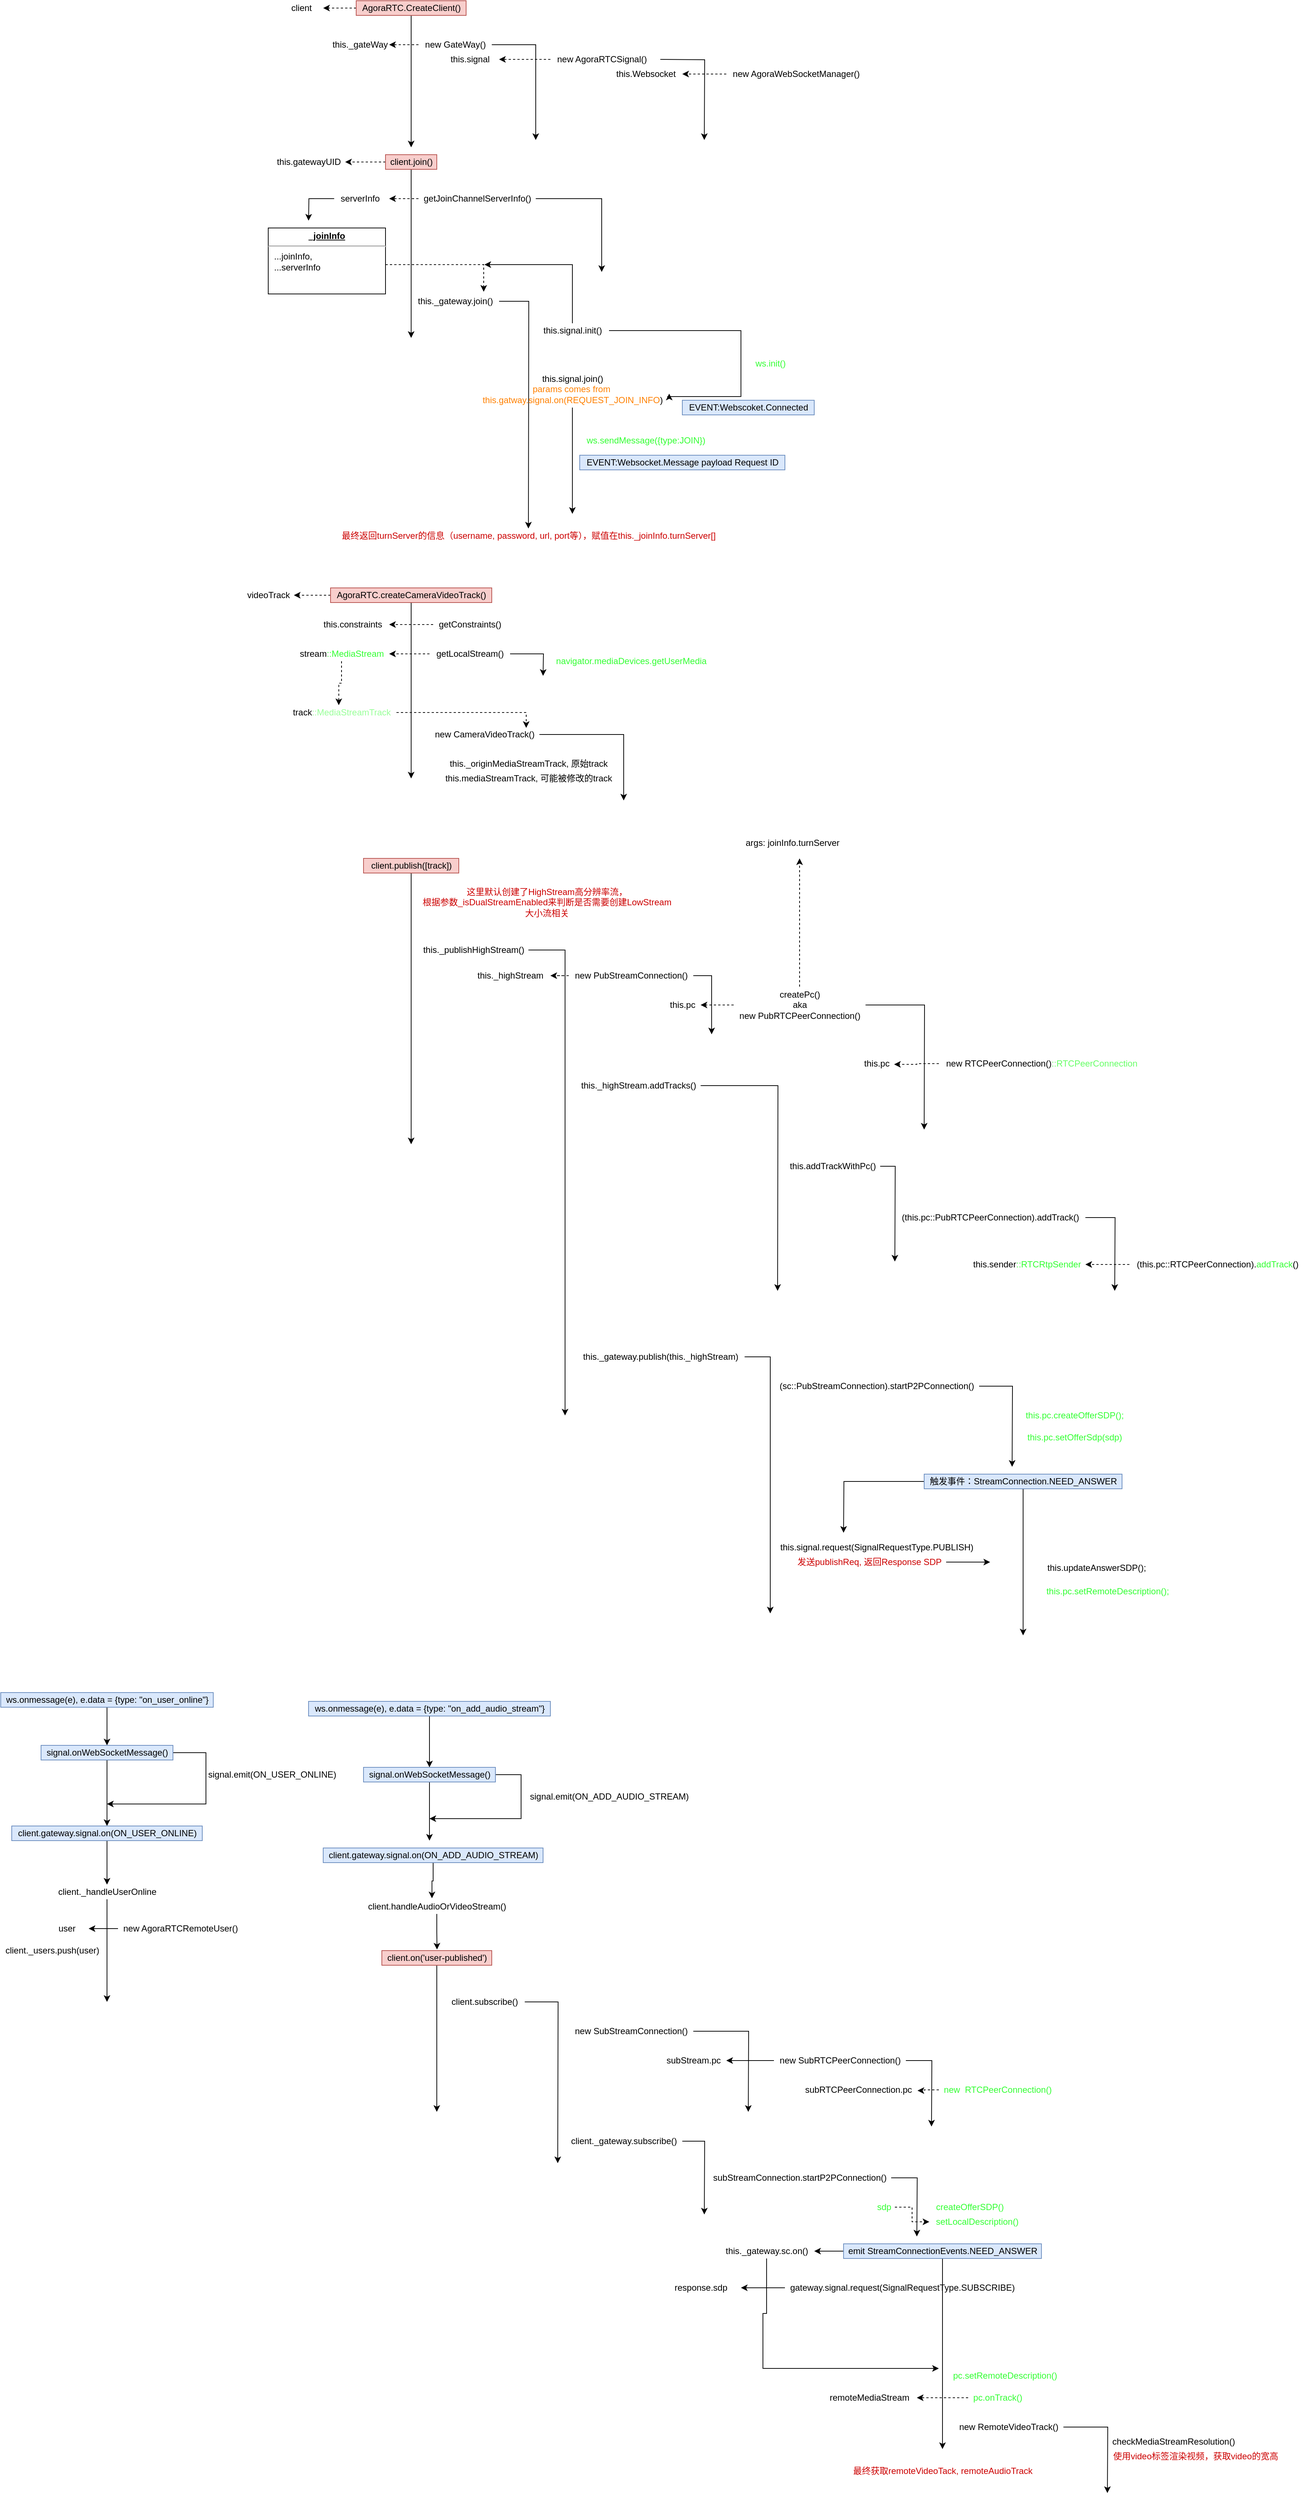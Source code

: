 <mxfile version="13.11.0" type="github">
  <diagram id="C5RBs43oDa-KdzZeNtuy" name="Page-1">
    <mxGraphModel dx="2178" dy="844" grid="1" gridSize="10" guides="1" tooltips="1" connect="1" arrows="1" fold="1" page="1" pageScale="1" pageWidth="827" pageHeight="1169" math="0" shadow="0">
      <root>
        <mxCell id="WIyWlLk6GJQsqaUBKTNV-0" />
        <mxCell id="WIyWlLk6GJQsqaUBKTNV-1" parent="WIyWlLk6GJQsqaUBKTNV-0" />
        <mxCell id="mV5sWuzgAVFhbm7Jw3Zg-1" style="edgeStyle=orthogonalEdgeStyle;rounded=0;orthogonalLoop=1;jettySize=auto;html=1;" edge="1" parent="WIyWlLk6GJQsqaUBKTNV-1" source="mV5sWuzgAVFhbm7Jw3Zg-0">
          <mxGeometry relative="1" as="geometry">
            <mxPoint x="120" y="230" as="targetPoint" />
          </mxGeometry>
        </mxCell>
        <mxCell id="mV5sWuzgAVFhbm7Jw3Zg-65" style="edgeStyle=orthogonalEdgeStyle;rounded=0;orthogonalLoop=1;jettySize=auto;html=1;dashed=1;" edge="1" parent="WIyWlLk6GJQsqaUBKTNV-1" source="mV5sWuzgAVFhbm7Jw3Zg-0">
          <mxGeometry relative="1" as="geometry">
            <mxPoint y="40" as="targetPoint" />
          </mxGeometry>
        </mxCell>
        <mxCell id="mV5sWuzgAVFhbm7Jw3Zg-0" value="AgoraRTC.CreateClient()" style="text;html=1;align=center;verticalAlign=middle;resizable=0;points=[];autosize=1;fillColor=#f8cecc;strokeColor=#b85450;" vertex="1" parent="WIyWlLk6GJQsqaUBKTNV-1">
          <mxGeometry x="45" y="30" width="150" height="20" as="geometry" />
        </mxCell>
        <mxCell id="mV5sWuzgAVFhbm7Jw3Zg-5" style="edgeStyle=orthogonalEdgeStyle;rounded=0;orthogonalLoop=1;jettySize=auto;html=1;" edge="1" parent="WIyWlLk6GJQsqaUBKTNV-1" source="mV5sWuzgAVFhbm7Jw3Zg-2">
          <mxGeometry relative="1" as="geometry">
            <mxPoint x="290" y="220" as="targetPoint" />
            <Array as="points">
              <mxPoint x="290" y="90" />
            </Array>
          </mxGeometry>
        </mxCell>
        <mxCell id="mV5sWuzgAVFhbm7Jw3Zg-15" style="edgeStyle=orthogonalEdgeStyle;rounded=1;orthogonalLoop=1;jettySize=auto;html=1;dashed=1;" edge="1" parent="WIyWlLk6GJQsqaUBKTNV-1" source="mV5sWuzgAVFhbm7Jw3Zg-2">
          <mxGeometry relative="1" as="geometry">
            <mxPoint x="90" y="90" as="targetPoint" />
          </mxGeometry>
        </mxCell>
        <mxCell id="mV5sWuzgAVFhbm7Jw3Zg-2" value="new GateWay()&lt;br&gt;" style="text;html=1;align=center;verticalAlign=middle;resizable=0;points=[];autosize=1;" vertex="1" parent="WIyWlLk6GJQsqaUBKTNV-1">
          <mxGeometry x="130" y="80" width="100" height="20" as="geometry" />
        </mxCell>
        <mxCell id="mV5sWuzgAVFhbm7Jw3Zg-7" style="edgeStyle=orthogonalEdgeStyle;rounded=0;orthogonalLoop=1;jettySize=auto;html=1;" edge="1" parent="WIyWlLk6GJQsqaUBKTNV-1">
          <mxGeometry relative="1" as="geometry">
            <mxPoint x="520" y="220" as="targetPoint" />
            <mxPoint x="460" y="110" as="sourcePoint" />
          </mxGeometry>
        </mxCell>
        <mxCell id="mV5sWuzgAVFhbm7Jw3Zg-13" style="edgeStyle=orthogonalEdgeStyle;rounded=1;orthogonalLoop=1;jettySize=auto;html=1;dashed=1;" edge="1" parent="WIyWlLk6GJQsqaUBKTNV-1" source="mV5sWuzgAVFhbm7Jw3Zg-6">
          <mxGeometry relative="1" as="geometry">
            <mxPoint x="240" y="110" as="targetPoint" />
          </mxGeometry>
        </mxCell>
        <mxCell id="mV5sWuzgAVFhbm7Jw3Zg-6" value="new AgoraRTCSignal()&lt;br&gt;" style="text;html=1;align=center;verticalAlign=middle;resizable=0;points=[];autosize=1;" vertex="1" parent="WIyWlLk6GJQsqaUBKTNV-1">
          <mxGeometry x="310" y="100" width="140" height="20" as="geometry" />
        </mxCell>
        <mxCell id="mV5sWuzgAVFhbm7Jw3Zg-12" style="edgeStyle=orthogonalEdgeStyle;rounded=1;orthogonalLoop=1;jettySize=auto;html=1;dashed=1;" edge="1" parent="WIyWlLk6GJQsqaUBKTNV-1" source="mV5sWuzgAVFhbm7Jw3Zg-8" target="mV5sWuzgAVFhbm7Jw3Zg-10">
          <mxGeometry relative="1" as="geometry" />
        </mxCell>
        <mxCell id="mV5sWuzgAVFhbm7Jw3Zg-8" value="new AgoraWebSocketManager()" style="text;html=1;align=center;verticalAlign=middle;resizable=0;points=[];autosize=1;" vertex="1" parent="WIyWlLk6GJQsqaUBKTNV-1">
          <mxGeometry x="550" y="120" width="190" height="20" as="geometry" />
        </mxCell>
        <mxCell id="mV5sWuzgAVFhbm7Jw3Zg-10" value="this.Websocket" style="text;html=1;align=center;verticalAlign=middle;resizable=0;points=[];autosize=1;" vertex="1" parent="WIyWlLk6GJQsqaUBKTNV-1">
          <mxGeometry x="390" y="120" width="100" height="20" as="geometry" />
        </mxCell>
        <mxCell id="mV5sWuzgAVFhbm7Jw3Zg-14" value="this.signal" style="text;html=1;align=center;verticalAlign=middle;resizable=0;points=[];autosize=1;" vertex="1" parent="WIyWlLk6GJQsqaUBKTNV-1">
          <mxGeometry x="165" y="100" width="70" height="20" as="geometry" />
        </mxCell>
        <mxCell id="mV5sWuzgAVFhbm7Jw3Zg-16" value="this._gateWay" style="text;html=1;align=center;verticalAlign=middle;resizable=0;points=[];autosize=1;" vertex="1" parent="WIyWlLk6GJQsqaUBKTNV-1">
          <mxGeometry x="5" y="80" width="90" height="20" as="geometry" />
        </mxCell>
        <mxCell id="mV5sWuzgAVFhbm7Jw3Zg-18" style="edgeStyle=orthogonalEdgeStyle;rounded=1;orthogonalLoop=1;jettySize=auto;html=1;" edge="1" parent="WIyWlLk6GJQsqaUBKTNV-1" source="mV5sWuzgAVFhbm7Jw3Zg-17">
          <mxGeometry relative="1" as="geometry">
            <mxPoint x="120" y="490" as="targetPoint" />
          </mxGeometry>
        </mxCell>
        <mxCell id="mV5sWuzgAVFhbm7Jw3Zg-30" style="edgeStyle=orthogonalEdgeStyle;rounded=0;orthogonalLoop=1;jettySize=auto;html=1;dashed=1;" edge="1" parent="WIyWlLk6GJQsqaUBKTNV-1" source="mV5sWuzgAVFhbm7Jw3Zg-17">
          <mxGeometry relative="1" as="geometry">
            <mxPoint x="30" y="250" as="targetPoint" />
          </mxGeometry>
        </mxCell>
        <mxCell id="mV5sWuzgAVFhbm7Jw3Zg-17" value="client.join()" style="text;html=1;align=center;verticalAlign=middle;resizable=0;points=[];autosize=1;fillColor=#f8cecc;strokeColor=#b85450;" vertex="1" parent="WIyWlLk6GJQsqaUBKTNV-1">
          <mxGeometry x="85" y="240" width="70" height="20" as="geometry" />
        </mxCell>
        <mxCell id="mV5sWuzgAVFhbm7Jw3Zg-20" style="edgeStyle=orthogonalEdgeStyle;rounded=1;orthogonalLoop=1;jettySize=auto;html=1;dashed=1;" edge="1" parent="WIyWlLk6GJQsqaUBKTNV-1" source="mV5sWuzgAVFhbm7Jw3Zg-19">
          <mxGeometry relative="1" as="geometry">
            <mxPoint x="90" y="300" as="targetPoint" />
          </mxGeometry>
        </mxCell>
        <mxCell id="mV5sWuzgAVFhbm7Jw3Zg-22" style="edgeStyle=orthogonalEdgeStyle;rounded=0;orthogonalLoop=1;jettySize=auto;html=1;" edge="1" parent="WIyWlLk6GJQsqaUBKTNV-1" source="mV5sWuzgAVFhbm7Jw3Zg-19">
          <mxGeometry relative="1" as="geometry">
            <mxPoint x="380" y="400" as="targetPoint" />
            <Array as="points">
              <mxPoint x="380" y="300" />
            </Array>
          </mxGeometry>
        </mxCell>
        <mxCell id="mV5sWuzgAVFhbm7Jw3Zg-19" value="getJoinChannelServerInfo()&lt;br&gt;" style="text;html=1;align=center;verticalAlign=middle;resizable=0;points=[];autosize=1;" vertex="1" parent="WIyWlLk6GJQsqaUBKTNV-1">
          <mxGeometry x="130" y="290" width="160" height="20" as="geometry" />
        </mxCell>
        <mxCell id="mV5sWuzgAVFhbm7Jw3Zg-26" style="edgeStyle=orthogonalEdgeStyle;rounded=0;orthogonalLoop=1;jettySize=auto;html=1;" edge="1" parent="WIyWlLk6GJQsqaUBKTNV-1" source="mV5sWuzgAVFhbm7Jw3Zg-21">
          <mxGeometry relative="1" as="geometry">
            <mxPoint x="-20" y="330" as="targetPoint" />
          </mxGeometry>
        </mxCell>
        <mxCell id="mV5sWuzgAVFhbm7Jw3Zg-21" value="serverInfo" style="text;html=1;align=center;verticalAlign=middle;resizable=0;points=[];autosize=1;" vertex="1" parent="WIyWlLk6GJQsqaUBKTNV-1">
          <mxGeometry x="15" y="290" width="70" height="20" as="geometry" />
        </mxCell>
        <mxCell id="mV5sWuzgAVFhbm7Jw3Zg-28" style="edgeStyle=orthogonalEdgeStyle;rounded=0;orthogonalLoop=1;jettySize=auto;html=1;" edge="1" parent="WIyWlLk6GJQsqaUBKTNV-1" source="mV5sWuzgAVFhbm7Jw3Zg-23">
          <mxGeometry relative="1" as="geometry">
            <mxPoint x="280" y="750" as="targetPoint" />
          </mxGeometry>
        </mxCell>
        <mxCell id="mV5sWuzgAVFhbm7Jw3Zg-23" value="this._gateway.join()" style="text;html=1;align=center;verticalAlign=middle;resizable=0;points=[];autosize=1;" vertex="1" parent="WIyWlLk6GJQsqaUBKTNV-1">
          <mxGeometry x="120" y="430" width="120" height="20" as="geometry" />
        </mxCell>
        <mxCell id="mV5sWuzgAVFhbm7Jw3Zg-24" value="joinInfo" style="text;html=1;align=center;verticalAlign=middle;resizable=0;points=[];autosize=1;" vertex="1" parent="WIyWlLk6GJQsqaUBKTNV-1">
          <mxGeometry x="25" y="350" width="50" height="20" as="geometry" />
        </mxCell>
        <mxCell id="mV5sWuzgAVFhbm7Jw3Zg-27" style="edgeStyle=orthogonalEdgeStyle;rounded=0;orthogonalLoop=1;jettySize=auto;html=1;entryX=0.825;entryY=-0.15;entryDx=0;entryDy=0;entryPerimeter=0;dashed=1;" edge="1" parent="WIyWlLk6GJQsqaUBKTNV-1" source="mV5sWuzgAVFhbm7Jw3Zg-25" target="mV5sWuzgAVFhbm7Jw3Zg-23">
          <mxGeometry relative="1" as="geometry">
            <Array as="points">
              <mxPoint x="219" y="390" />
            </Array>
          </mxGeometry>
        </mxCell>
        <mxCell id="mV5sWuzgAVFhbm7Jw3Zg-25" value="&lt;p style=&quot;margin: 0px ; margin-top: 4px ; text-align: center ; text-decoration: underline&quot;&gt;&lt;b&gt;_joinInfo&lt;/b&gt;&lt;/p&gt;&lt;hr&gt;&lt;p style=&quot;margin: 0px ; margin-left: 8px&quot;&gt;...joinInfo,&lt;/p&gt;&lt;p style=&quot;margin: 0px ; margin-left: 8px&quot;&gt;...serverInfo&lt;/p&gt;&lt;p style=&quot;margin: 0px ; margin-left: 8px&quot;&gt;&lt;br&gt;&lt;/p&gt;" style="verticalAlign=top;align=left;overflow=fill;fontSize=12;fontFamily=Helvetica;html=1;" vertex="1" parent="WIyWlLk6GJQsqaUBKTNV-1">
          <mxGeometry x="-75" y="340" width="160" height="90" as="geometry" />
        </mxCell>
        <mxCell id="mV5sWuzgAVFhbm7Jw3Zg-31" value="this.gatewayUID" style="text;html=1;align=center;verticalAlign=middle;resizable=0;points=[];autosize=1;" vertex="1" parent="WIyWlLk6GJQsqaUBKTNV-1">
          <mxGeometry x="-70" y="240" width="100" height="20" as="geometry" />
        </mxCell>
        <mxCell id="mV5sWuzgAVFhbm7Jw3Zg-33" style="edgeStyle=orthogonalEdgeStyle;rounded=0;orthogonalLoop=1;jettySize=auto;html=1;" edge="1" parent="WIyWlLk6GJQsqaUBKTNV-1" source="mV5sWuzgAVFhbm7Jw3Zg-32">
          <mxGeometry relative="1" as="geometry">
            <mxPoint x="220" y="390" as="targetPoint" />
            <Array as="points">
              <mxPoint x="340" y="390" />
            </Array>
          </mxGeometry>
        </mxCell>
        <mxCell id="mV5sWuzgAVFhbm7Jw3Zg-34" style="edgeStyle=orthogonalEdgeStyle;rounded=0;orthogonalLoop=1;jettySize=auto;html=1;entryX=1.008;entryY=0.62;entryDx=0;entryDy=0;entryPerimeter=0;" edge="1" parent="WIyWlLk6GJQsqaUBKTNV-1" source="mV5sWuzgAVFhbm7Jw3Zg-32" target="mV5sWuzgAVFhbm7Jw3Zg-36">
          <mxGeometry relative="1" as="geometry">
            <mxPoint x="400" y="570" as="targetPoint" />
            <Array as="points">
              <mxPoint x="570" y="480" />
              <mxPoint x="570" y="570" />
              <mxPoint x="470" y="570" />
              <mxPoint x="470" y="571" />
            </Array>
          </mxGeometry>
        </mxCell>
        <mxCell id="mV5sWuzgAVFhbm7Jw3Zg-32" value="this.signal.init()" style="text;html=1;align=center;verticalAlign=middle;resizable=0;points=[];autosize=1;" vertex="1" parent="WIyWlLk6GJQsqaUBKTNV-1">
          <mxGeometry x="290" y="470" width="100" height="20" as="geometry" />
        </mxCell>
        <mxCell id="mV5sWuzgAVFhbm7Jw3Zg-35" value="ws.init()" style="text;html=1;align=center;verticalAlign=middle;resizable=0;points=[];autosize=1;fontColor=#33FF33;" vertex="1" parent="WIyWlLk6GJQsqaUBKTNV-1">
          <mxGeometry x="580" y="515" width="60" height="20" as="geometry" />
        </mxCell>
        <mxCell id="mV5sWuzgAVFhbm7Jw3Zg-39" style="edgeStyle=orthogonalEdgeStyle;rounded=0;orthogonalLoop=1;jettySize=auto;html=1;" edge="1" parent="WIyWlLk6GJQsqaUBKTNV-1" source="mV5sWuzgAVFhbm7Jw3Zg-36">
          <mxGeometry relative="1" as="geometry">
            <mxPoint x="340" y="730" as="targetPoint" />
            <Array as="points">
              <mxPoint x="340" y="700" />
            </Array>
          </mxGeometry>
        </mxCell>
        <mxCell id="mV5sWuzgAVFhbm7Jw3Zg-36" value="this.signal.join()&lt;br&gt;&lt;font color=&quot;#ff8000&quot;&gt;params comes from&amp;nbsp;&lt;br&gt;this.gatway.signal.on(REQUEST_JOIN_INFO&lt;/font&gt;)" style="text;html=1;align=center;verticalAlign=middle;resizable=0;points=[];autosize=1;" vertex="1" parent="WIyWlLk6GJQsqaUBKTNV-1">
          <mxGeometry x="210" y="535" width="260" height="50" as="geometry" />
        </mxCell>
        <mxCell id="mV5sWuzgAVFhbm7Jw3Zg-37" value="EVENT:Webscoket.Connected" style="text;html=1;align=center;verticalAlign=middle;resizable=0;points=[];autosize=1;fillColor=#dae8fc;strokeColor=#6c8ebf;" vertex="1" parent="WIyWlLk6GJQsqaUBKTNV-1">
          <mxGeometry x="490" y="575" width="180" height="20" as="geometry" />
        </mxCell>
        <mxCell id="mV5sWuzgAVFhbm7Jw3Zg-40" value="ws.sendMessage({type:JOIN})" style="text;html=1;align=center;verticalAlign=middle;resizable=0;points=[];autosize=1;fontColor=#33FF33;" vertex="1" parent="WIyWlLk6GJQsqaUBKTNV-1">
          <mxGeometry x="350" y="620" width="180" height="20" as="geometry" />
        </mxCell>
        <mxCell id="mV5sWuzgAVFhbm7Jw3Zg-41" value="EVENT:Websocket.Message payload Request ID" style="text;html=1;align=center;verticalAlign=middle;resizable=0;points=[];autosize=1;fillColor=#dae8fc;strokeColor=#6c8ebf;" vertex="1" parent="WIyWlLk6GJQsqaUBKTNV-1">
          <mxGeometry x="350" y="650" width="280" height="20" as="geometry" />
        </mxCell>
        <mxCell id="mV5sWuzgAVFhbm7Jw3Zg-45" style="edgeStyle=orthogonalEdgeStyle;rounded=0;orthogonalLoop=1;jettySize=auto;html=1;" edge="1" parent="WIyWlLk6GJQsqaUBKTNV-1" source="mV5sWuzgAVFhbm7Jw3Zg-44">
          <mxGeometry relative="1" as="geometry">
            <mxPoint x="120" y="1091" as="targetPoint" />
          </mxGeometry>
        </mxCell>
        <mxCell id="mV5sWuzgAVFhbm7Jw3Zg-62" style="edgeStyle=orthogonalEdgeStyle;rounded=0;orthogonalLoop=1;jettySize=auto;html=1;dashed=1;" edge="1" parent="WIyWlLk6GJQsqaUBKTNV-1" source="mV5sWuzgAVFhbm7Jw3Zg-44">
          <mxGeometry relative="1" as="geometry">
            <mxPoint x="-40" y="841" as="targetPoint" />
          </mxGeometry>
        </mxCell>
        <mxCell id="mV5sWuzgAVFhbm7Jw3Zg-44" value="AgoraRTC.createCameraVideoTrack()" style="text;html=1;align=center;verticalAlign=middle;resizable=0;points=[];autosize=1;fillColor=#f8cecc;strokeColor=#b85450;" vertex="1" parent="WIyWlLk6GJQsqaUBKTNV-1">
          <mxGeometry x="10" y="831" width="220" height="20" as="geometry" />
        </mxCell>
        <mxCell id="mV5sWuzgAVFhbm7Jw3Zg-47" style="edgeStyle=orthogonalEdgeStyle;rounded=0;orthogonalLoop=1;jettySize=auto;html=1;dashed=1;" edge="1" parent="WIyWlLk6GJQsqaUBKTNV-1" source="mV5sWuzgAVFhbm7Jw3Zg-46">
          <mxGeometry relative="1" as="geometry">
            <mxPoint x="90" y="881" as="targetPoint" />
          </mxGeometry>
        </mxCell>
        <mxCell id="mV5sWuzgAVFhbm7Jw3Zg-46" value="getConstraints()" style="text;html=1;align=center;verticalAlign=middle;resizable=0;points=[];autosize=1;" vertex="1" parent="WIyWlLk6GJQsqaUBKTNV-1">
          <mxGeometry x="150" y="871" width="100" height="20" as="geometry" />
        </mxCell>
        <mxCell id="mV5sWuzgAVFhbm7Jw3Zg-48" value="this.constraints" style="text;html=1;align=center;verticalAlign=middle;resizable=0;points=[];autosize=1;" vertex="1" parent="WIyWlLk6GJQsqaUBKTNV-1">
          <mxGeometry x="-10" y="871" width="100" height="20" as="geometry" />
        </mxCell>
        <mxCell id="mV5sWuzgAVFhbm7Jw3Zg-50" style="edgeStyle=orthogonalEdgeStyle;rounded=0;orthogonalLoop=1;jettySize=auto;html=1;dashed=1;" edge="1" parent="WIyWlLk6GJQsqaUBKTNV-1" source="mV5sWuzgAVFhbm7Jw3Zg-49">
          <mxGeometry relative="1" as="geometry">
            <mxPoint x="90" y="921" as="targetPoint" />
          </mxGeometry>
        </mxCell>
        <mxCell id="mV5sWuzgAVFhbm7Jw3Zg-55" style="edgeStyle=orthogonalEdgeStyle;rounded=0;orthogonalLoop=1;jettySize=auto;html=1;" edge="1" parent="WIyWlLk6GJQsqaUBKTNV-1" source="mV5sWuzgAVFhbm7Jw3Zg-49">
          <mxGeometry relative="1" as="geometry">
            <mxPoint x="300" y="951" as="targetPoint" />
          </mxGeometry>
        </mxCell>
        <mxCell id="mV5sWuzgAVFhbm7Jw3Zg-49" value="getLocalStream()" style="text;html=1;align=center;verticalAlign=middle;resizable=0;points=[];autosize=1;" vertex="1" parent="WIyWlLk6GJQsqaUBKTNV-1">
          <mxGeometry x="145" y="911" width="110" height="20" as="geometry" />
        </mxCell>
        <mxCell id="mV5sWuzgAVFhbm7Jw3Zg-52" style="edgeStyle=orthogonalEdgeStyle;rounded=0;orthogonalLoop=1;jettySize=auto;html=1;dashed=1;entryX=0.475;entryY=0;entryDx=0;entryDy=0;entryPerimeter=0;" edge="1" parent="WIyWlLk6GJQsqaUBKTNV-1" source="mV5sWuzgAVFhbm7Jw3Zg-51" target="mV5sWuzgAVFhbm7Jw3Zg-53">
          <mxGeometry relative="1" as="geometry">
            <mxPoint x="40" y="951" as="targetPoint" />
          </mxGeometry>
        </mxCell>
        <mxCell id="mV5sWuzgAVFhbm7Jw3Zg-51" value="stream&lt;font color=&quot;#33ff33&quot;&gt;::MediaStream&lt;/font&gt;" style="text;html=1;align=center;verticalAlign=middle;resizable=0;points=[];autosize=1;" vertex="1" parent="WIyWlLk6GJQsqaUBKTNV-1">
          <mxGeometry x="-40" y="911" width="130" height="20" as="geometry" />
        </mxCell>
        <mxCell id="mV5sWuzgAVFhbm7Jw3Zg-58" style="edgeStyle=orthogonalEdgeStyle;rounded=0;orthogonalLoop=1;jettySize=auto;html=1;entryX=0.88;entryY=0.05;entryDx=0;entryDy=0;entryPerimeter=0;dashed=1;" edge="1" parent="WIyWlLk6GJQsqaUBKTNV-1" source="mV5sWuzgAVFhbm7Jw3Zg-53" target="mV5sWuzgAVFhbm7Jw3Zg-57">
          <mxGeometry relative="1" as="geometry" />
        </mxCell>
        <mxCell id="mV5sWuzgAVFhbm7Jw3Zg-53" value="track&lt;font color=&quot;#99ff99&quot;&gt;::MediaStreamTrack&lt;/font&gt;" style="text;html=1;align=center;verticalAlign=middle;resizable=0;points=[];autosize=1;" vertex="1" parent="WIyWlLk6GJQsqaUBKTNV-1">
          <mxGeometry x="-50" y="991" width="150" height="20" as="geometry" />
        </mxCell>
        <mxCell id="mV5sWuzgAVFhbm7Jw3Zg-56" value="navigator.mediaDevices.getUserMedia" style="text;html=1;align=center;verticalAlign=middle;resizable=0;points=[];autosize=1;fontColor=#33FF33;" vertex="1" parent="WIyWlLk6GJQsqaUBKTNV-1">
          <mxGeometry x="310" y="921" width="220" height="20" as="geometry" />
        </mxCell>
        <mxCell id="mV5sWuzgAVFhbm7Jw3Zg-59" style="edgeStyle=orthogonalEdgeStyle;rounded=0;orthogonalLoop=1;jettySize=auto;html=1;" edge="1" parent="WIyWlLk6GJQsqaUBKTNV-1" source="mV5sWuzgAVFhbm7Jw3Zg-57">
          <mxGeometry relative="1" as="geometry">
            <mxPoint x="410" y="1121" as="targetPoint" />
            <Array as="points">
              <mxPoint x="410" y="1031" />
              <mxPoint x="410" y="1121" />
            </Array>
          </mxGeometry>
        </mxCell>
        <mxCell id="mV5sWuzgAVFhbm7Jw3Zg-57" value="new CameraVideoTrack()" style="text;html=1;align=center;verticalAlign=middle;resizable=0;points=[];autosize=1;" vertex="1" parent="WIyWlLk6GJQsqaUBKTNV-1">
          <mxGeometry x="145" y="1021" width="150" height="20" as="geometry" />
        </mxCell>
        <mxCell id="mV5sWuzgAVFhbm7Jw3Zg-60" value="this._originMediaStreamTrack, 原始track" style="text;html=1;align=center;verticalAlign=middle;resizable=0;points=[];autosize=1;" vertex="1" parent="WIyWlLk6GJQsqaUBKTNV-1">
          <mxGeometry x="165" y="1061" width="230" height="20" as="geometry" />
        </mxCell>
        <mxCell id="mV5sWuzgAVFhbm7Jw3Zg-61" value="this.mediaStreamTrack, 可能被修改的track" style="text;html=1;align=center;verticalAlign=middle;resizable=0;points=[];autosize=1;" vertex="1" parent="WIyWlLk6GJQsqaUBKTNV-1">
          <mxGeometry x="160" y="1081" width="240" height="20" as="geometry" />
        </mxCell>
        <mxCell id="mV5sWuzgAVFhbm7Jw3Zg-63" value="videoTrack" style="text;html=1;align=center;verticalAlign=middle;resizable=0;points=[];autosize=1;" vertex="1" parent="WIyWlLk6GJQsqaUBKTNV-1">
          <mxGeometry x="-110" y="831" width="70" height="20" as="geometry" />
        </mxCell>
        <mxCell id="mV5sWuzgAVFhbm7Jw3Zg-68" style="edgeStyle=orthogonalEdgeStyle;rounded=0;orthogonalLoop=1;jettySize=auto;html=1;" edge="1" parent="WIyWlLk6GJQsqaUBKTNV-1" source="mV5sWuzgAVFhbm7Jw3Zg-64">
          <mxGeometry relative="1" as="geometry">
            <mxPoint x="120" y="1590" as="targetPoint" />
          </mxGeometry>
        </mxCell>
        <mxCell id="mV5sWuzgAVFhbm7Jw3Zg-64" value="client.publish([track])" style="text;html=1;align=center;verticalAlign=middle;resizable=0;points=[];autosize=1;fillColor=#f8cecc;strokeColor=#b85450;" vertex="1" parent="WIyWlLk6GJQsqaUBKTNV-1">
          <mxGeometry x="55" y="1200" width="130" height="20" as="geometry" />
        </mxCell>
        <mxCell id="mV5sWuzgAVFhbm7Jw3Zg-66" value="client" style="text;html=1;align=center;verticalAlign=middle;resizable=0;points=[];autosize=1;" vertex="1" parent="WIyWlLk6GJQsqaUBKTNV-1">
          <mxGeometry x="-50" y="30" width="40" height="20" as="geometry" />
        </mxCell>
        <mxCell id="mV5sWuzgAVFhbm7Jw3Zg-69" value="这里默认创建了HighStream高分辨率流，&lt;br&gt;根据参数_isDualStreamEnabled来判断是否需要创建LowStream&lt;br&gt;大小流相关" style="text;html=1;align=center;verticalAlign=middle;resizable=0;points=[];autosize=1;fontColor=#CC0000;" vertex="1" parent="WIyWlLk6GJQsqaUBKTNV-1">
          <mxGeometry x="130" y="1235" width="350" height="50" as="geometry" />
        </mxCell>
        <mxCell id="mV5sWuzgAVFhbm7Jw3Zg-72" style="edgeStyle=orthogonalEdgeStyle;rounded=0;orthogonalLoop=1;jettySize=auto;html=1;fontColor=#CC0000;" edge="1" parent="WIyWlLk6GJQsqaUBKTNV-1" source="mV5sWuzgAVFhbm7Jw3Zg-70">
          <mxGeometry relative="1" as="geometry">
            <mxPoint x="330" y="1960" as="targetPoint" />
            <Array as="points">
              <mxPoint x="330" y="1325" />
            </Array>
          </mxGeometry>
        </mxCell>
        <mxCell id="mV5sWuzgAVFhbm7Jw3Zg-70" value="&lt;font color=&quot;#000000&quot;&gt;this._publishHighStream()&lt;br&gt;&lt;/font&gt;" style="text;html=1;align=center;verticalAlign=middle;resizable=0;points=[];autosize=1;fontColor=#CC0000;" vertex="1" parent="WIyWlLk6GJQsqaUBKTNV-1">
          <mxGeometry x="130" y="1315" width="150" height="20" as="geometry" />
        </mxCell>
        <mxCell id="mV5sWuzgAVFhbm7Jw3Zg-73" value="&lt;font&gt;this._highStream&lt;/font&gt;" style="text;html=1;align=center;verticalAlign=middle;resizable=0;points=[];autosize=1;" vertex="1" parent="WIyWlLk6GJQsqaUBKTNV-1">
          <mxGeometry x="200" y="1350" width="110" height="20" as="geometry" />
        </mxCell>
        <mxCell id="mV5sWuzgAVFhbm7Jw3Zg-75" style="edgeStyle=orthogonalEdgeStyle;rounded=0;orthogonalLoop=1;jettySize=auto;html=1;fontColor=#000000;" edge="1" parent="WIyWlLk6GJQsqaUBKTNV-1" source="mV5sWuzgAVFhbm7Jw3Zg-74">
          <mxGeometry relative="1" as="geometry">
            <mxPoint x="530" y="1440" as="targetPoint" />
            <Array as="points">
              <mxPoint x="530" y="1360" />
              <mxPoint x="530" y="1440" />
            </Array>
          </mxGeometry>
        </mxCell>
        <mxCell id="mV5sWuzgAVFhbm7Jw3Zg-79" style="edgeStyle=orthogonalEdgeStyle;rounded=0;orthogonalLoop=1;jettySize=auto;html=1;dashed=1;fontColor=#000000;" edge="1" parent="WIyWlLk6GJQsqaUBKTNV-1" source="mV5sWuzgAVFhbm7Jw3Zg-74" target="mV5sWuzgAVFhbm7Jw3Zg-73">
          <mxGeometry relative="1" as="geometry" />
        </mxCell>
        <mxCell id="mV5sWuzgAVFhbm7Jw3Zg-74" value="new PubStreamConnection()" style="text;html=1;align=center;verticalAlign=middle;resizable=0;points=[];autosize=1;" vertex="1" parent="WIyWlLk6GJQsqaUBKTNV-1">
          <mxGeometry x="335" y="1350" width="170" height="20" as="geometry" />
        </mxCell>
        <mxCell id="mV5sWuzgAVFhbm7Jw3Zg-78" style="edgeStyle=orthogonalEdgeStyle;rounded=0;orthogonalLoop=1;jettySize=auto;html=1;entryX=1;entryY=0.5;entryDx=0;entryDy=0;entryPerimeter=0;fontColor=#000000;dashed=1;" edge="1" parent="WIyWlLk6GJQsqaUBKTNV-1" source="mV5sWuzgAVFhbm7Jw3Zg-76" target="mV5sWuzgAVFhbm7Jw3Zg-77">
          <mxGeometry relative="1" as="geometry" />
        </mxCell>
        <mxCell id="mV5sWuzgAVFhbm7Jw3Zg-80" style="edgeStyle=orthogonalEdgeStyle;rounded=0;orthogonalLoop=1;jettySize=auto;html=1;dashed=1;fontColor=#000000;" edge="1" parent="WIyWlLk6GJQsqaUBKTNV-1" source="mV5sWuzgAVFhbm7Jw3Zg-76">
          <mxGeometry relative="1" as="geometry">
            <mxPoint x="650" y="1200" as="targetPoint" />
          </mxGeometry>
        </mxCell>
        <mxCell id="mV5sWuzgAVFhbm7Jw3Zg-82" style="edgeStyle=orthogonalEdgeStyle;rounded=0;orthogonalLoop=1;jettySize=auto;html=1;fontColor=#000000;" edge="1" parent="WIyWlLk6GJQsqaUBKTNV-1" source="mV5sWuzgAVFhbm7Jw3Zg-76">
          <mxGeometry relative="1" as="geometry">
            <mxPoint x="820" y="1570" as="targetPoint" />
          </mxGeometry>
        </mxCell>
        <mxCell id="mV5sWuzgAVFhbm7Jw3Zg-76" value="createPc()&lt;br&gt;aka&lt;br&gt;new PubRTCPeerConnection()" style="text;html=1;align=center;verticalAlign=middle;resizable=0;points=[];autosize=1;fontColor=#000000;" vertex="1" parent="WIyWlLk6GJQsqaUBKTNV-1">
          <mxGeometry x="560" y="1375" width="180" height="50" as="geometry" />
        </mxCell>
        <mxCell id="mV5sWuzgAVFhbm7Jw3Zg-77" value="this.pc" style="text;html=1;align=center;verticalAlign=middle;resizable=0;points=[];autosize=1;fontColor=#000000;" vertex="1" parent="WIyWlLk6GJQsqaUBKTNV-1">
          <mxGeometry x="465" y="1390" width="50" height="20" as="geometry" />
        </mxCell>
        <mxCell id="mV5sWuzgAVFhbm7Jw3Zg-81" value="args: joinInfo.turnServer" style="text;html=1;align=center;verticalAlign=middle;resizable=0;points=[];autosize=1;fontColor=#000000;" vertex="1" parent="WIyWlLk6GJQsqaUBKTNV-1">
          <mxGeometry x="570" y="1169" width="140" height="20" as="geometry" />
        </mxCell>
        <mxCell id="mV5sWuzgAVFhbm7Jw3Zg-84" style="edgeStyle=orthogonalEdgeStyle;rounded=0;orthogonalLoop=1;jettySize=auto;html=1;dashed=1;fontColor=#000000;entryX=0.98;entryY=0.55;entryDx=0;entryDy=0;entryPerimeter=0;" edge="1" parent="WIyWlLk6GJQsqaUBKTNV-1" source="mV5sWuzgAVFhbm7Jw3Zg-83" target="mV5sWuzgAVFhbm7Jw3Zg-85">
          <mxGeometry relative="1" as="geometry">
            <mxPoint x="780" y="1430" as="targetPoint" />
          </mxGeometry>
        </mxCell>
        <mxCell id="mV5sWuzgAVFhbm7Jw3Zg-83" value="new RTCPeerConnection()&lt;font color=&quot;#66ff66&quot;&gt;::RTCPeerConnection&lt;/font&gt;" style="text;html=1;align=center;verticalAlign=middle;resizable=0;points=[];autosize=1;fontColor=#000000;" vertex="1" parent="WIyWlLk6GJQsqaUBKTNV-1">
          <mxGeometry x="840" y="1470" width="280" height="20" as="geometry" />
        </mxCell>
        <mxCell id="mV5sWuzgAVFhbm7Jw3Zg-85" value="this.pc" style="text;html=1;align=center;verticalAlign=middle;resizable=0;points=[];autosize=1;fontColor=#000000;" vertex="1" parent="WIyWlLk6GJQsqaUBKTNV-1">
          <mxGeometry x="730" y="1470" width="50" height="20" as="geometry" />
        </mxCell>
        <mxCell id="mV5sWuzgAVFhbm7Jw3Zg-86" value="最终返回turnServer的信息（username, password, url, port等），赋值在this._joinInfo.turnServer[]" style="text;html=1;align=center;verticalAlign=middle;resizable=0;points=[];autosize=1;fontColor=#CC0000;" vertex="1" parent="WIyWlLk6GJQsqaUBKTNV-1">
          <mxGeometry x="15" y="750" width="530" height="20" as="geometry" />
        </mxCell>
        <mxCell id="mV5sWuzgAVFhbm7Jw3Zg-90" style="edgeStyle=orthogonalEdgeStyle;rounded=0;orthogonalLoop=1;jettySize=auto;html=1;fontColor=#000000;" edge="1" parent="WIyWlLk6GJQsqaUBKTNV-1" source="mV5sWuzgAVFhbm7Jw3Zg-88">
          <mxGeometry relative="1" as="geometry">
            <mxPoint x="620" y="1790" as="targetPoint" />
          </mxGeometry>
        </mxCell>
        <mxCell id="mV5sWuzgAVFhbm7Jw3Zg-88" value="this._highStream.addTracks()" style="text;html=1;align=center;verticalAlign=middle;resizable=0;points=[];autosize=1;fontColor=#000000;" vertex="1" parent="WIyWlLk6GJQsqaUBKTNV-1">
          <mxGeometry x="345" y="1500" width="170" height="20" as="geometry" />
        </mxCell>
        <mxCell id="mV5sWuzgAVFhbm7Jw3Zg-98" style="edgeStyle=orthogonalEdgeStyle;rounded=0;orthogonalLoop=1;jettySize=auto;html=1;fontColor=#000000;" edge="1" parent="WIyWlLk6GJQsqaUBKTNV-1" source="mV5sWuzgAVFhbm7Jw3Zg-89">
          <mxGeometry relative="1" as="geometry">
            <mxPoint x="610" y="2230" as="targetPoint" />
            <Array as="points">
              <mxPoint x="610" y="1880" />
            </Array>
          </mxGeometry>
        </mxCell>
        <mxCell id="mV5sWuzgAVFhbm7Jw3Zg-89" value="this._gateway.publish(this._highStream)" style="text;html=1;align=center;verticalAlign=middle;resizable=0;points=[];autosize=1;fontColor=#000000;" vertex="1" parent="WIyWlLk6GJQsqaUBKTNV-1">
          <mxGeometry x="345" y="1870" width="230" height="20" as="geometry" />
        </mxCell>
        <mxCell id="mV5sWuzgAVFhbm7Jw3Zg-93" style="edgeStyle=orthogonalEdgeStyle;rounded=0;orthogonalLoop=1;jettySize=auto;html=1;fontColor=#000000;" edge="1" parent="WIyWlLk6GJQsqaUBKTNV-1" source="mV5sWuzgAVFhbm7Jw3Zg-91">
          <mxGeometry relative="1" as="geometry">
            <mxPoint x="780" y="1750" as="targetPoint" />
          </mxGeometry>
        </mxCell>
        <mxCell id="mV5sWuzgAVFhbm7Jw3Zg-91" value="this.addTrackWithPc()" style="text;html=1;align=center;verticalAlign=middle;resizable=0;points=[];autosize=1;fontColor=#000000;" vertex="1" parent="WIyWlLk6GJQsqaUBKTNV-1">
          <mxGeometry x="630" y="1610" width="130" height="20" as="geometry" />
        </mxCell>
        <mxCell id="mV5sWuzgAVFhbm7Jw3Zg-94" style="edgeStyle=orthogonalEdgeStyle;rounded=0;orthogonalLoop=1;jettySize=auto;html=1;fontColor=#000000;" edge="1" parent="WIyWlLk6GJQsqaUBKTNV-1" source="mV5sWuzgAVFhbm7Jw3Zg-92">
          <mxGeometry relative="1" as="geometry">
            <mxPoint x="1080" y="1790" as="targetPoint" />
          </mxGeometry>
        </mxCell>
        <mxCell id="mV5sWuzgAVFhbm7Jw3Zg-92" value="(this.pc::PubRTCPeerConnection).addTrack()" style="text;html=1;align=center;verticalAlign=middle;resizable=0;points=[];autosize=1;fontColor=#000000;" vertex="1" parent="WIyWlLk6GJQsqaUBKTNV-1">
          <mxGeometry x="780" y="1680" width="260" height="20" as="geometry" />
        </mxCell>
        <mxCell id="mV5sWuzgAVFhbm7Jw3Zg-97" style="edgeStyle=orthogonalEdgeStyle;rounded=0;orthogonalLoop=1;jettySize=auto;html=1;fontColor=#000000;dashed=1;" edge="1" parent="WIyWlLk6GJQsqaUBKTNV-1" source="mV5sWuzgAVFhbm7Jw3Zg-95" target="mV5sWuzgAVFhbm7Jw3Zg-96">
          <mxGeometry relative="1" as="geometry" />
        </mxCell>
        <mxCell id="mV5sWuzgAVFhbm7Jw3Zg-95" value="(this.pc::RTCPeerConnection).&lt;font color=&quot;#33ff33&quot;&gt;addTrack&lt;/font&gt;()" style="text;html=1;align=center;verticalAlign=middle;resizable=0;points=[];autosize=1;fontColor=#000000;" vertex="1" parent="WIyWlLk6GJQsqaUBKTNV-1">
          <mxGeometry x="1100" y="1744" width="240" height="20" as="geometry" />
        </mxCell>
        <mxCell id="mV5sWuzgAVFhbm7Jw3Zg-96" value="this.sender&lt;font color=&quot;#33ff33&quot;&gt;::RTCRtpSender&lt;/font&gt;" style="text;html=1;align=center;verticalAlign=middle;resizable=0;points=[];autosize=1;" vertex="1" parent="WIyWlLk6GJQsqaUBKTNV-1">
          <mxGeometry x="880" y="1744" width="160" height="20" as="geometry" />
        </mxCell>
        <mxCell id="mV5sWuzgAVFhbm7Jw3Zg-100" style="edgeStyle=orthogonalEdgeStyle;rounded=0;orthogonalLoop=1;jettySize=auto;html=1;fontColor=#000000;" edge="1" parent="WIyWlLk6GJQsqaUBKTNV-1" source="mV5sWuzgAVFhbm7Jw3Zg-99">
          <mxGeometry relative="1" as="geometry">
            <mxPoint x="940" y="2030" as="targetPoint" />
          </mxGeometry>
        </mxCell>
        <mxCell id="mV5sWuzgAVFhbm7Jw3Zg-99" value="(sc::PubStreamConnection).startP2PConnection()" style="text;html=1;align=center;verticalAlign=middle;resizable=0;points=[];autosize=1;fontColor=#000000;" vertex="1" parent="WIyWlLk6GJQsqaUBKTNV-1">
          <mxGeometry x="615" y="1910" width="280" height="20" as="geometry" />
        </mxCell>
        <mxCell id="mV5sWuzgAVFhbm7Jw3Zg-101" value="this.pc.createOfferSDP();" style="text;html=1;align=center;verticalAlign=middle;resizable=0;points=[];autosize=1;fontColor=#33FF33;" vertex="1" parent="WIyWlLk6GJQsqaUBKTNV-1">
          <mxGeometry x="950" y="1950" width="150" height="20" as="geometry" />
        </mxCell>
        <mxCell id="mV5sWuzgAVFhbm7Jw3Zg-102" value="this.pc.setOfferSdp(sdp)" style="text;html=1;align=center;verticalAlign=middle;resizable=0;points=[];autosize=1;fontColor=#33FF33;" vertex="1" parent="WIyWlLk6GJQsqaUBKTNV-1">
          <mxGeometry x="955" y="1980" width="140" height="20" as="geometry" />
        </mxCell>
        <mxCell id="mV5sWuzgAVFhbm7Jw3Zg-104" style="edgeStyle=orthogonalEdgeStyle;rounded=0;orthogonalLoop=1;jettySize=auto;html=1;fontColor=#33FF33;" edge="1" parent="WIyWlLk6GJQsqaUBKTNV-1" source="mV5sWuzgAVFhbm7Jw3Zg-103">
          <mxGeometry relative="1" as="geometry">
            <mxPoint x="710" y="2120" as="targetPoint" />
          </mxGeometry>
        </mxCell>
        <mxCell id="mV5sWuzgAVFhbm7Jw3Zg-107" style="edgeStyle=orthogonalEdgeStyle;rounded=0;orthogonalLoop=1;jettySize=auto;html=1;fontColor=#CC0000;" edge="1" parent="WIyWlLk6GJQsqaUBKTNV-1" source="mV5sWuzgAVFhbm7Jw3Zg-103">
          <mxGeometry relative="1" as="geometry">
            <mxPoint x="955" y="2260" as="targetPoint" />
          </mxGeometry>
        </mxCell>
        <mxCell id="mV5sWuzgAVFhbm7Jw3Zg-103" value="&lt;font color=&quot;#000000&quot;&gt;触发事件：StreamConnection.NEED_ANSWER&lt;/font&gt;" style="text;html=1;align=center;verticalAlign=middle;resizable=0;points=[];autosize=1;fillColor=#dae8fc;strokeColor=#6c8ebf;" vertex="1" parent="WIyWlLk6GJQsqaUBKTNV-1">
          <mxGeometry x="820" y="2040" width="270" height="20" as="geometry" />
        </mxCell>
        <mxCell id="mV5sWuzgAVFhbm7Jw3Zg-105" value="&lt;font color=&quot;#000000&quot;&gt;this.signal.request(SignalRequestType.PUBLISH)&lt;/font&gt;" style="text;html=1;align=center;verticalAlign=middle;resizable=0;points=[];autosize=1;fontColor=#33FF33;" vertex="1" parent="WIyWlLk6GJQsqaUBKTNV-1">
          <mxGeometry x="615" y="2130" width="280" height="20" as="geometry" />
        </mxCell>
        <mxCell id="mV5sWuzgAVFhbm7Jw3Zg-108" style="edgeStyle=orthogonalEdgeStyle;rounded=0;orthogonalLoop=1;jettySize=auto;html=1;fontColor=#CC0000;" edge="1" parent="WIyWlLk6GJQsqaUBKTNV-1" source="mV5sWuzgAVFhbm7Jw3Zg-106">
          <mxGeometry relative="1" as="geometry">
            <mxPoint x="910" y="2160" as="targetPoint" />
          </mxGeometry>
        </mxCell>
        <mxCell id="mV5sWuzgAVFhbm7Jw3Zg-106" value="&lt;font&gt;发送publishReq, 返回Response SDP&lt;/font&gt;" style="text;html=1;align=center;verticalAlign=middle;resizable=0;points=[];autosize=1;fontColor=#CC0000;" vertex="1" parent="WIyWlLk6GJQsqaUBKTNV-1">
          <mxGeometry x="640" y="2150" width="210" height="20" as="geometry" />
        </mxCell>
        <mxCell id="mV5sWuzgAVFhbm7Jw3Zg-109" value="&lt;font color=&quot;#000000&quot;&gt;this.updateAnswerSDP();&lt;br&gt;&lt;br&gt;&lt;/font&gt;" style="text;html=1;align=center;verticalAlign=middle;resizable=0;points=[];autosize=1;fontColor=#CC0000;" vertex="1" parent="WIyWlLk6GJQsqaUBKTNV-1">
          <mxGeometry x="980" y="2160" width="150" height="30" as="geometry" />
        </mxCell>
        <mxCell id="mV5sWuzgAVFhbm7Jw3Zg-110" value="this.pc.setRemoteDescription();" style="text;html=1;align=center;verticalAlign=middle;resizable=0;points=[];autosize=1;fontColor=#33FF33;" vertex="1" parent="WIyWlLk6GJQsqaUBKTNV-1">
          <mxGeometry x="980" y="2190" width="180" height="20" as="geometry" />
        </mxCell>
        <mxCell id="mV5sWuzgAVFhbm7Jw3Zg-136" style="edgeStyle=orthogonalEdgeStyle;rounded=0;orthogonalLoop=1;jettySize=auto;html=1;fontColor=#000000;" edge="1" parent="WIyWlLk6GJQsqaUBKTNV-1" source="mV5sWuzgAVFhbm7Jw3Zg-111">
          <mxGeometry relative="1" as="geometry">
            <mxPoint x="155" y="2910" as="targetPoint" />
          </mxGeometry>
        </mxCell>
        <mxCell id="mV5sWuzgAVFhbm7Jw3Zg-111" value="client.on(&#39;user-published&#39;)" style="text;html=1;align=center;verticalAlign=middle;resizable=0;points=[];autosize=1;fillColor=#f8cecc;strokeColor=#b85450;" vertex="1" parent="WIyWlLk6GJQsqaUBKTNV-1">
          <mxGeometry x="80" y="2690" width="150" height="20" as="geometry" />
        </mxCell>
        <mxCell id="mV5sWuzgAVFhbm7Jw3Zg-113" style="edgeStyle=orthogonalEdgeStyle;rounded=0;orthogonalLoop=1;jettySize=auto;html=1;fontColor=#000000;" edge="1" parent="WIyWlLk6GJQsqaUBKTNV-1" source="mV5sWuzgAVFhbm7Jw3Zg-112">
          <mxGeometry relative="1" as="geometry">
            <mxPoint x="145" y="2440" as="targetPoint" />
          </mxGeometry>
        </mxCell>
        <mxCell id="mV5sWuzgAVFhbm7Jw3Zg-112" value="ws.onmessage(e), e.data = {type: &quot;on_add_audio_stream&quot;}" style="text;html=1;align=center;verticalAlign=middle;resizable=0;points=[];autosize=1;fillColor=#dae8fc;strokeColor=#6c8ebf;" vertex="1" parent="WIyWlLk6GJQsqaUBKTNV-1">
          <mxGeometry x="-20" y="2350" width="330" height="20" as="geometry" />
        </mxCell>
        <mxCell id="mV5sWuzgAVFhbm7Jw3Zg-115" style="edgeStyle=orthogonalEdgeStyle;rounded=0;orthogonalLoop=1;jettySize=auto;html=1;fontColor=#000000;" edge="1" parent="WIyWlLk6GJQsqaUBKTNV-1" source="mV5sWuzgAVFhbm7Jw3Zg-114">
          <mxGeometry relative="1" as="geometry">
            <mxPoint x="145" y="2540" as="targetPoint" />
          </mxGeometry>
        </mxCell>
        <mxCell id="mV5sWuzgAVFhbm7Jw3Zg-116" style="edgeStyle=orthogonalEdgeStyle;rounded=0;orthogonalLoop=1;jettySize=auto;html=1;fontColor=#000000;" edge="1" parent="WIyWlLk6GJQsqaUBKTNV-1" source="mV5sWuzgAVFhbm7Jw3Zg-114">
          <mxGeometry relative="1" as="geometry">
            <mxPoint x="145" y="2510" as="targetPoint" />
            <Array as="points">
              <mxPoint x="270" y="2450" />
            </Array>
          </mxGeometry>
        </mxCell>
        <mxCell id="mV5sWuzgAVFhbm7Jw3Zg-114" value="signal.onWebSocketMessage()" style="text;html=1;align=center;verticalAlign=middle;resizable=0;points=[];autosize=1;fillColor=#dae8fc;strokeColor=#6c8ebf;" vertex="1" parent="WIyWlLk6GJQsqaUBKTNV-1">
          <mxGeometry x="55" y="2440" width="180" height="20" as="geometry" />
        </mxCell>
        <mxCell id="mV5sWuzgAVFhbm7Jw3Zg-117" value="signal.emit(ON_ADD_AUDIO_STREAM)" style="text;html=1;align=center;verticalAlign=middle;resizable=0;points=[];autosize=1;fontColor=#000000;" vertex="1" parent="WIyWlLk6GJQsqaUBKTNV-1">
          <mxGeometry x="275" y="2470" width="230" height="20" as="geometry" />
        </mxCell>
        <mxCell id="mV5sWuzgAVFhbm7Jw3Zg-119" style="edgeStyle=orthogonalEdgeStyle;rounded=0;orthogonalLoop=1;jettySize=auto;html=1;fontColor=#000000;entryX=0.467;entryY=-0.067;entryDx=0;entryDy=0;entryPerimeter=0;" edge="1" parent="WIyWlLk6GJQsqaUBKTNV-1" source="mV5sWuzgAVFhbm7Jw3Zg-118" target="mV5sWuzgAVFhbm7Jw3Zg-120">
          <mxGeometry relative="1" as="geometry">
            <mxPoint x="150" y="2610" as="targetPoint" />
            <Array as="points">
              <mxPoint x="150" y="2595" />
              <mxPoint x="148" y="2595" />
            </Array>
          </mxGeometry>
        </mxCell>
        <mxCell id="mV5sWuzgAVFhbm7Jw3Zg-118" value="client.gateway.signal.on(ON_ADD_AUDIO_STREAM)" style="text;html=1;align=center;verticalAlign=middle;resizable=0;points=[];autosize=1;fillColor=#dae8fc;strokeColor=#6c8ebf;" vertex="1" parent="WIyWlLk6GJQsqaUBKTNV-1">
          <mxGeometry y="2550" width="300" height="20" as="geometry" />
        </mxCell>
        <mxCell id="mV5sWuzgAVFhbm7Jw3Zg-135" style="edgeStyle=orthogonalEdgeStyle;rounded=0;orthogonalLoop=1;jettySize=auto;html=1;entryX=0.502;entryY=-0.074;entryDx=0;entryDy=0;entryPerimeter=0;fontColor=#000000;" edge="1" parent="WIyWlLk6GJQsqaUBKTNV-1" source="mV5sWuzgAVFhbm7Jw3Zg-120" target="mV5sWuzgAVFhbm7Jw3Zg-111">
          <mxGeometry relative="1" as="geometry" />
        </mxCell>
        <mxCell id="mV5sWuzgAVFhbm7Jw3Zg-120" value="client.handleAudioOrVideoStream()" style="text;html=1;align=center;verticalAlign=middle;resizable=0;points=[];autosize=1;fontColor=#000000;" vertex="1" parent="WIyWlLk6GJQsqaUBKTNV-1">
          <mxGeometry x="55" y="2620" width="200" height="20" as="geometry" />
        </mxCell>
        <mxCell id="mV5sWuzgAVFhbm7Jw3Zg-122" style="edgeStyle=orthogonalEdgeStyle;rounded=0;orthogonalLoop=1;jettySize=auto;html=1;fontColor=#000000;" edge="1" parent="WIyWlLk6GJQsqaUBKTNV-1" source="mV5sWuzgAVFhbm7Jw3Zg-121">
          <mxGeometry relative="1" as="geometry">
            <mxPoint x="-295" y="2410" as="targetPoint" />
          </mxGeometry>
        </mxCell>
        <mxCell id="mV5sWuzgAVFhbm7Jw3Zg-121" value="ws.onmessage(e), e.data = {type: &quot;on_user_online&quot;}" style="text;html=1;align=center;verticalAlign=middle;resizable=0;points=[];autosize=1;fillColor=#dae8fc;strokeColor=#6c8ebf;" vertex="1" parent="WIyWlLk6GJQsqaUBKTNV-1">
          <mxGeometry x="-440" y="2338" width="290" height="20" as="geometry" />
        </mxCell>
        <mxCell id="mV5sWuzgAVFhbm7Jw3Zg-124" style="edgeStyle=orthogonalEdgeStyle;rounded=0;orthogonalLoop=1;jettySize=auto;html=1;fontColor=#000000;" edge="1" parent="WIyWlLk6GJQsqaUBKTNV-1" source="mV5sWuzgAVFhbm7Jw3Zg-123">
          <mxGeometry relative="1" as="geometry">
            <mxPoint x="-295" y="2490" as="targetPoint" />
            <Array as="points">
              <mxPoint x="-160" y="2420" />
              <mxPoint x="-160" y="2490" />
            </Array>
          </mxGeometry>
        </mxCell>
        <mxCell id="mV5sWuzgAVFhbm7Jw3Zg-127" style="edgeStyle=orthogonalEdgeStyle;rounded=0;orthogonalLoop=1;jettySize=auto;html=1;entryX=0.5;entryY=0;entryDx=0;entryDy=0;entryPerimeter=0;fontColor=#000000;" edge="1" parent="WIyWlLk6GJQsqaUBKTNV-1" source="mV5sWuzgAVFhbm7Jw3Zg-123" target="mV5sWuzgAVFhbm7Jw3Zg-126">
          <mxGeometry relative="1" as="geometry" />
        </mxCell>
        <mxCell id="mV5sWuzgAVFhbm7Jw3Zg-123" value="signal.onWebSocketMessage()" style="text;html=1;align=center;verticalAlign=middle;resizable=0;points=[];autosize=1;fillColor=#dae8fc;strokeColor=#6c8ebf;" vertex="1" parent="WIyWlLk6GJQsqaUBKTNV-1">
          <mxGeometry x="-385" y="2410" width="180" height="20" as="geometry" />
        </mxCell>
        <mxCell id="mV5sWuzgAVFhbm7Jw3Zg-125" value="signal.emit(ON_USER_ONLINE)" style="text;html=1;align=center;verticalAlign=middle;resizable=0;points=[];autosize=1;fontColor=#000000;" vertex="1" parent="WIyWlLk6GJQsqaUBKTNV-1">
          <mxGeometry x="-165" y="2440" width="190" height="20" as="geometry" />
        </mxCell>
        <mxCell id="mV5sWuzgAVFhbm7Jw3Zg-128" style="edgeStyle=orthogonalEdgeStyle;rounded=0;orthogonalLoop=1;jettySize=auto;html=1;fontColor=#000000;" edge="1" parent="WIyWlLk6GJQsqaUBKTNV-1" source="mV5sWuzgAVFhbm7Jw3Zg-126">
          <mxGeometry relative="1" as="geometry">
            <mxPoint x="-295" y="2600" as="targetPoint" />
          </mxGeometry>
        </mxCell>
        <mxCell id="mV5sWuzgAVFhbm7Jw3Zg-126" value="client.gateway.signal.on(ON_USER_ONLINE)" style="text;html=1;align=center;verticalAlign=middle;resizable=0;points=[];autosize=1;fillColor=#dae8fc;strokeColor=#6c8ebf;" vertex="1" parent="WIyWlLk6GJQsqaUBKTNV-1">
          <mxGeometry x="-425" y="2520" width="260" height="20" as="geometry" />
        </mxCell>
        <mxCell id="mV5sWuzgAVFhbm7Jw3Zg-130" style="edgeStyle=orthogonalEdgeStyle;rounded=0;orthogonalLoop=1;jettySize=auto;html=1;fontColor=#000000;" edge="1" parent="WIyWlLk6GJQsqaUBKTNV-1" source="mV5sWuzgAVFhbm7Jw3Zg-129">
          <mxGeometry relative="1" as="geometry">
            <mxPoint x="-295" y="2760" as="targetPoint" />
          </mxGeometry>
        </mxCell>
        <mxCell id="mV5sWuzgAVFhbm7Jw3Zg-129" value="client._handleUserOnline" style="text;html=1;align=center;verticalAlign=middle;resizable=0;points=[];autosize=1;fontColor=#000000;" vertex="1" parent="WIyWlLk6GJQsqaUBKTNV-1">
          <mxGeometry x="-370" y="2600" width="150" height="20" as="geometry" />
        </mxCell>
        <mxCell id="mV5sWuzgAVFhbm7Jw3Zg-132" style="edgeStyle=orthogonalEdgeStyle;rounded=0;orthogonalLoop=1;jettySize=auto;html=1;fontColor=#000000;" edge="1" parent="WIyWlLk6GJQsqaUBKTNV-1" source="mV5sWuzgAVFhbm7Jw3Zg-131">
          <mxGeometry relative="1" as="geometry">
            <mxPoint x="-320" y="2660" as="targetPoint" />
          </mxGeometry>
        </mxCell>
        <mxCell id="mV5sWuzgAVFhbm7Jw3Zg-131" value="new AgoraRTCRemoteUser()" style="text;html=1;align=center;verticalAlign=middle;resizable=0;points=[];autosize=1;fontColor=#000000;" vertex="1" parent="WIyWlLk6GJQsqaUBKTNV-1">
          <mxGeometry x="-280" y="2650" width="170" height="20" as="geometry" />
        </mxCell>
        <mxCell id="mV5sWuzgAVFhbm7Jw3Zg-133" value="user" style="text;html=1;align=center;verticalAlign=middle;resizable=0;points=[];autosize=1;fontColor=#000000;" vertex="1" parent="WIyWlLk6GJQsqaUBKTNV-1">
          <mxGeometry x="-370" y="2650" width="40" height="20" as="geometry" />
        </mxCell>
        <mxCell id="mV5sWuzgAVFhbm7Jw3Zg-134" value="client._users.push(user)" style="text;html=1;align=center;verticalAlign=middle;resizable=0;points=[];autosize=1;fontColor=#000000;" vertex="1" parent="WIyWlLk6GJQsqaUBKTNV-1">
          <mxGeometry x="-440" y="2680" width="140" height="20" as="geometry" />
        </mxCell>
        <mxCell id="mV5sWuzgAVFhbm7Jw3Zg-138" style="edgeStyle=orthogonalEdgeStyle;rounded=0;orthogonalLoop=1;jettySize=auto;html=1;fontColor=#000000;" edge="1" parent="WIyWlLk6GJQsqaUBKTNV-1" source="mV5sWuzgAVFhbm7Jw3Zg-137">
          <mxGeometry relative="1" as="geometry">
            <mxPoint x="320" y="2980" as="targetPoint" />
          </mxGeometry>
        </mxCell>
        <mxCell id="mV5sWuzgAVFhbm7Jw3Zg-137" value="client.subscribe()" style="text;html=1;align=center;verticalAlign=middle;resizable=0;points=[];autosize=1;fontColor=#000000;" vertex="1" parent="WIyWlLk6GJQsqaUBKTNV-1">
          <mxGeometry x="165" y="2750" width="110" height="20" as="geometry" />
        </mxCell>
        <mxCell id="mV5sWuzgAVFhbm7Jw3Zg-140" style="edgeStyle=orthogonalEdgeStyle;rounded=0;orthogonalLoop=1;jettySize=auto;html=1;fontColor=#000000;" edge="1" parent="WIyWlLk6GJQsqaUBKTNV-1" source="mV5sWuzgAVFhbm7Jw3Zg-139">
          <mxGeometry relative="1" as="geometry">
            <mxPoint x="580" y="2910" as="targetPoint" />
          </mxGeometry>
        </mxCell>
        <mxCell id="mV5sWuzgAVFhbm7Jw3Zg-139" value="new SubStreamConnection()" style="text;html=1;align=center;verticalAlign=middle;resizable=0;points=[];autosize=1;fontColor=#000000;" vertex="1" parent="WIyWlLk6GJQsqaUBKTNV-1">
          <mxGeometry x="335" y="2790" width="170" height="20" as="geometry" />
        </mxCell>
        <mxCell id="mV5sWuzgAVFhbm7Jw3Zg-143" style="edgeStyle=orthogonalEdgeStyle;rounded=0;orthogonalLoop=1;jettySize=auto;html=1;fontColor=#000000;" edge="1" parent="WIyWlLk6GJQsqaUBKTNV-1" source="mV5sWuzgAVFhbm7Jw3Zg-141" target="mV5sWuzgAVFhbm7Jw3Zg-142">
          <mxGeometry relative="1" as="geometry" />
        </mxCell>
        <mxCell id="mV5sWuzgAVFhbm7Jw3Zg-144" style="edgeStyle=orthogonalEdgeStyle;rounded=0;orthogonalLoop=1;jettySize=auto;html=1;fontColor=#000000;" edge="1" parent="WIyWlLk6GJQsqaUBKTNV-1" source="mV5sWuzgAVFhbm7Jw3Zg-141">
          <mxGeometry relative="1" as="geometry">
            <mxPoint x="830" y="2930" as="targetPoint" />
          </mxGeometry>
        </mxCell>
        <mxCell id="mV5sWuzgAVFhbm7Jw3Zg-141" value="new SubRTCPeerConnection()" style="text;html=1;align=center;verticalAlign=middle;resizable=0;points=[];autosize=1;fontColor=#000000;" vertex="1" parent="WIyWlLk6GJQsqaUBKTNV-1">
          <mxGeometry x="615" y="2830" width="180" height="20" as="geometry" />
        </mxCell>
        <mxCell id="mV5sWuzgAVFhbm7Jw3Zg-142" value="subStream.pc" style="text;html=1;align=center;verticalAlign=middle;resizable=0;points=[];autosize=1;fontColor=#000000;" vertex="1" parent="WIyWlLk6GJQsqaUBKTNV-1">
          <mxGeometry x="460" y="2830" width="90" height="20" as="geometry" />
        </mxCell>
        <mxCell id="mV5sWuzgAVFhbm7Jw3Zg-147" style="edgeStyle=orthogonalEdgeStyle;rounded=0;orthogonalLoop=1;jettySize=auto;html=1;entryX=1.006;entryY=0.55;entryDx=0;entryDy=0;entryPerimeter=0;fontColor=#000000;dashed=1;" edge="1" parent="WIyWlLk6GJQsqaUBKTNV-1" source="mV5sWuzgAVFhbm7Jw3Zg-145" target="mV5sWuzgAVFhbm7Jw3Zg-146">
          <mxGeometry relative="1" as="geometry" />
        </mxCell>
        <mxCell id="mV5sWuzgAVFhbm7Jw3Zg-145" value="new&amp;nbsp; RTCPeerConnection()" style="text;html=1;align=center;verticalAlign=middle;resizable=0;points=[];autosize=1;fontColor=#33FF33;" vertex="1" parent="WIyWlLk6GJQsqaUBKTNV-1">
          <mxGeometry x="840" y="2870" width="160" height="20" as="geometry" />
        </mxCell>
        <mxCell id="mV5sWuzgAVFhbm7Jw3Zg-146" value="subRTCPeerConnection.pc" style="text;html=1;align=center;verticalAlign=middle;resizable=0;points=[];autosize=1;" vertex="1" parent="WIyWlLk6GJQsqaUBKTNV-1">
          <mxGeometry x="650" y="2870" width="160" height="20" as="geometry" />
        </mxCell>
        <mxCell id="mV5sWuzgAVFhbm7Jw3Zg-149" style="edgeStyle=orthogonalEdgeStyle;rounded=0;orthogonalLoop=1;jettySize=auto;html=1;fontColor=#000000;" edge="1" parent="WIyWlLk6GJQsqaUBKTNV-1" source="mV5sWuzgAVFhbm7Jw3Zg-148">
          <mxGeometry relative="1" as="geometry">
            <mxPoint x="520" y="3050" as="targetPoint" />
          </mxGeometry>
        </mxCell>
        <mxCell id="mV5sWuzgAVFhbm7Jw3Zg-148" value="client._gateway.subscribe()" style="text;html=1;align=center;verticalAlign=middle;resizable=0;points=[];autosize=1;fontColor=#000000;" vertex="1" parent="WIyWlLk6GJQsqaUBKTNV-1">
          <mxGeometry x="330" y="2940" width="160" height="20" as="geometry" />
        </mxCell>
        <mxCell id="mV5sWuzgAVFhbm7Jw3Zg-151" style="edgeStyle=orthogonalEdgeStyle;rounded=0;orthogonalLoop=1;jettySize=auto;html=1;fontColor=#000000;" edge="1" parent="WIyWlLk6GJQsqaUBKTNV-1" source="mV5sWuzgAVFhbm7Jw3Zg-150">
          <mxGeometry relative="1" as="geometry">
            <mxPoint x="810" y="3080" as="targetPoint" />
          </mxGeometry>
        </mxCell>
        <mxCell id="mV5sWuzgAVFhbm7Jw3Zg-150" value="subStreamConnection.startP2PConnection()" style="text;html=1;align=center;verticalAlign=middle;resizable=0;points=[];autosize=1;fontColor=#000000;" vertex="1" parent="WIyWlLk6GJQsqaUBKTNV-1">
          <mxGeometry x="525" y="2990" width="250" height="20" as="geometry" />
        </mxCell>
        <mxCell id="mV5sWuzgAVFhbm7Jw3Zg-152" value="createOfferSDP()" style="text;html=1;align=center;verticalAlign=middle;resizable=0;points=[];autosize=1;fontColor=#33FF33;" vertex="1" parent="WIyWlLk6GJQsqaUBKTNV-1">
          <mxGeometry x="827" y="3030" width="110" height="20" as="geometry" />
        </mxCell>
        <mxCell id="mV5sWuzgAVFhbm7Jw3Zg-153" value="setLocalDescription()" style="text;html=1;align=center;verticalAlign=middle;resizable=0;points=[];autosize=1;fontColor=#33FF33;" vertex="1" parent="WIyWlLk6GJQsqaUBKTNV-1">
          <mxGeometry x="827" y="3050" width="130" height="20" as="geometry" />
        </mxCell>
        <mxCell id="mV5sWuzgAVFhbm7Jw3Zg-155" style="edgeStyle=orthogonalEdgeStyle;rounded=0;orthogonalLoop=1;jettySize=auto;html=1;fontColor=#33FF33;dashed=1;" edge="1" parent="WIyWlLk6GJQsqaUBKTNV-1" source="mV5sWuzgAVFhbm7Jw3Zg-154" target="mV5sWuzgAVFhbm7Jw3Zg-153">
          <mxGeometry relative="1" as="geometry" />
        </mxCell>
        <mxCell id="mV5sWuzgAVFhbm7Jw3Zg-154" value="sdp" style="text;html=1;align=center;verticalAlign=middle;resizable=0;points=[];autosize=1;fontColor=#33FF33;" vertex="1" parent="WIyWlLk6GJQsqaUBKTNV-1">
          <mxGeometry x="750" y="3030" width="30" height="20" as="geometry" />
        </mxCell>
        <mxCell id="mV5sWuzgAVFhbm7Jw3Zg-159" style="edgeStyle=orthogonalEdgeStyle;rounded=0;orthogonalLoop=1;jettySize=auto;html=1;fontColor=#000000;" edge="1" parent="WIyWlLk6GJQsqaUBKTNV-1" source="mV5sWuzgAVFhbm7Jw3Zg-157">
          <mxGeometry relative="1" as="geometry">
            <mxPoint x="670" y="3100" as="targetPoint" />
          </mxGeometry>
        </mxCell>
        <mxCell id="mV5sWuzgAVFhbm7Jw3Zg-165" style="edgeStyle=orthogonalEdgeStyle;rounded=0;orthogonalLoop=1;jettySize=auto;html=1;fontColor=#000000;" edge="1" parent="WIyWlLk6GJQsqaUBKTNV-1" source="mV5sWuzgAVFhbm7Jw3Zg-157">
          <mxGeometry relative="1" as="geometry">
            <mxPoint x="845" y="3370" as="targetPoint" />
          </mxGeometry>
        </mxCell>
        <mxCell id="mV5sWuzgAVFhbm7Jw3Zg-157" value="emit StreamConnectionEvents.NEED_ANSWER" style="text;html=1;align=center;verticalAlign=middle;resizable=0;points=[];autosize=1;fillColor=#dae8fc;strokeColor=#6c8ebf;" vertex="1" parent="WIyWlLk6GJQsqaUBKTNV-1">
          <mxGeometry x="710" y="3090" width="270" height="20" as="geometry" />
        </mxCell>
        <mxCell id="mV5sWuzgAVFhbm7Jw3Zg-161" style="edgeStyle=orthogonalEdgeStyle;rounded=0;orthogonalLoop=1;jettySize=auto;html=1;fontColor=#000000;" edge="1" parent="WIyWlLk6GJQsqaUBKTNV-1" source="mV5sWuzgAVFhbm7Jw3Zg-160">
          <mxGeometry relative="1" as="geometry">
            <mxPoint x="840" y="3260" as="targetPoint" />
            <Array as="points">
              <mxPoint x="605" y="3185" />
              <mxPoint x="600" y="3185" />
              <mxPoint x="600" y="3260" />
            </Array>
          </mxGeometry>
        </mxCell>
        <mxCell id="mV5sWuzgAVFhbm7Jw3Zg-160" value="this._gateway.sc.on()" style="text;html=1;align=center;verticalAlign=middle;resizable=0;points=[];autosize=1;fontColor=#000000;" vertex="1" parent="WIyWlLk6GJQsqaUBKTNV-1">
          <mxGeometry x="540" y="3090" width="130" height="20" as="geometry" />
        </mxCell>
        <mxCell id="mV5sWuzgAVFhbm7Jw3Zg-163" style="edgeStyle=orthogonalEdgeStyle;rounded=0;orthogonalLoop=1;jettySize=auto;html=1;fontColor=#000000;" edge="1" parent="WIyWlLk6GJQsqaUBKTNV-1" source="mV5sWuzgAVFhbm7Jw3Zg-162">
          <mxGeometry relative="1" as="geometry">
            <mxPoint x="570" y="3150" as="targetPoint" />
          </mxGeometry>
        </mxCell>
        <mxCell id="mV5sWuzgAVFhbm7Jw3Zg-162" value="gateway.signal.request(SignalRequestType.SUBSCRIBE)" style="text;html=1;align=center;verticalAlign=middle;resizable=0;points=[];autosize=1;fontColor=#000000;" vertex="1" parent="WIyWlLk6GJQsqaUBKTNV-1">
          <mxGeometry x="630" y="3140" width="320" height="20" as="geometry" />
        </mxCell>
        <mxCell id="mV5sWuzgAVFhbm7Jw3Zg-164" value="response.sdp" style="text;html=1;align=center;verticalAlign=middle;resizable=0;points=[];autosize=1;fontColor=#000000;" vertex="1" parent="WIyWlLk6GJQsqaUBKTNV-1">
          <mxGeometry x="470" y="3140" width="90" height="20" as="geometry" />
        </mxCell>
        <mxCell id="mV5sWuzgAVFhbm7Jw3Zg-167" value="pc.setRemoteDescription()" style="text;html=1;align=center;verticalAlign=middle;resizable=0;points=[];autosize=1;fontColor=#33FF33;" vertex="1" parent="WIyWlLk6GJQsqaUBKTNV-1">
          <mxGeometry x="850" y="3260" width="160" height="20" as="geometry" />
        </mxCell>
        <mxCell id="mV5sWuzgAVFhbm7Jw3Zg-169" style="edgeStyle=orthogonalEdgeStyle;rounded=0;orthogonalLoop=1;jettySize=auto;html=1;fontColor=#33FF33;dashed=1;" edge="1" parent="WIyWlLk6GJQsqaUBKTNV-1" source="mV5sWuzgAVFhbm7Jw3Zg-168">
          <mxGeometry relative="1" as="geometry">
            <mxPoint x="810" y="3300" as="targetPoint" />
          </mxGeometry>
        </mxCell>
        <mxCell id="mV5sWuzgAVFhbm7Jw3Zg-168" value="pc.onTrack()" style="text;html=1;align=center;verticalAlign=middle;resizable=0;points=[];autosize=1;fontColor=#33FF33;" vertex="1" parent="WIyWlLk6GJQsqaUBKTNV-1">
          <mxGeometry x="880" y="3290" width="80" height="20" as="geometry" />
        </mxCell>
        <mxCell id="mV5sWuzgAVFhbm7Jw3Zg-170" value="remoteMediaStream" style="text;html=1;align=center;verticalAlign=middle;resizable=0;points=[];autosize=1;" vertex="1" parent="WIyWlLk6GJQsqaUBKTNV-1">
          <mxGeometry x="685" y="3290" width="120" height="20" as="geometry" />
        </mxCell>
        <mxCell id="mV5sWuzgAVFhbm7Jw3Zg-172" style="edgeStyle=orthogonalEdgeStyle;rounded=0;orthogonalLoop=1;jettySize=auto;html=1;fontColor=#000000;" edge="1" parent="WIyWlLk6GJQsqaUBKTNV-1" source="mV5sWuzgAVFhbm7Jw3Zg-171">
          <mxGeometry relative="1" as="geometry">
            <mxPoint x="1070" y="3430" as="targetPoint" />
          </mxGeometry>
        </mxCell>
        <mxCell id="mV5sWuzgAVFhbm7Jw3Zg-171" value="new RemoteVideoTrack()" style="text;html=1;align=center;verticalAlign=middle;resizable=0;points=[];autosize=1;fontColor=#000000;" vertex="1" parent="WIyWlLk6GJQsqaUBKTNV-1">
          <mxGeometry x="860" y="3330" width="150" height="20" as="geometry" />
        </mxCell>
        <mxCell id="mV5sWuzgAVFhbm7Jw3Zg-173" value="checkMediaStreamResolution()" style="text;html=1;align=center;verticalAlign=middle;resizable=0;points=[];autosize=1;fontColor=#000000;" vertex="1" parent="WIyWlLk6GJQsqaUBKTNV-1">
          <mxGeometry x="1070" y="3350" width="180" height="20" as="geometry" />
        </mxCell>
        <mxCell id="mV5sWuzgAVFhbm7Jw3Zg-174" value="使用video标签渲染视频，获取video的宽高" style="text;html=1;align=center;verticalAlign=middle;resizable=0;points=[];autosize=1;fontColor=#CC0000;" vertex="1" parent="WIyWlLk6GJQsqaUBKTNV-1">
          <mxGeometry x="1070" y="3370" width="240" height="20" as="geometry" />
        </mxCell>
        <mxCell id="mV5sWuzgAVFhbm7Jw3Zg-175" value="最终获取remoteVideoTack, remoteAudioTrack" style="text;html=1;align=center;verticalAlign=middle;resizable=0;points=[];autosize=1;fontColor=#CC0000;" vertex="1" parent="WIyWlLk6GJQsqaUBKTNV-1">
          <mxGeometry x="715" y="3390" width="260" height="20" as="geometry" />
        </mxCell>
      </root>
    </mxGraphModel>
  </diagram>
</mxfile>
